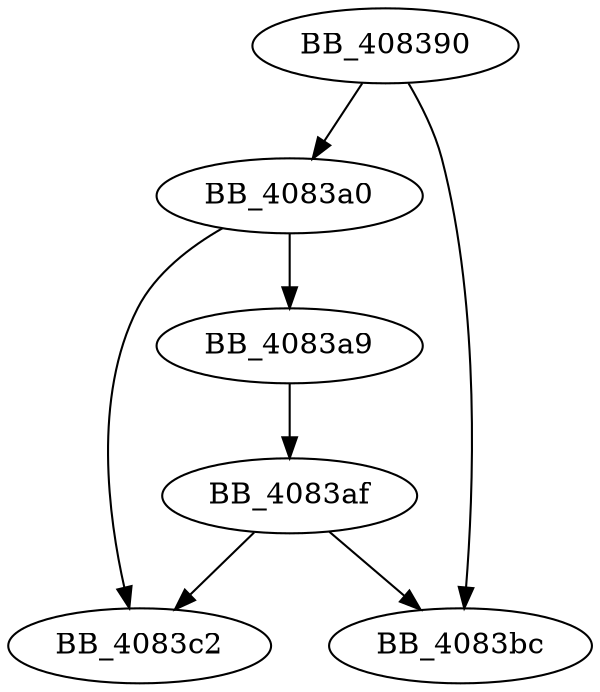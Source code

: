 DiGraph sub_408390{
BB_408390->BB_4083a0
BB_408390->BB_4083bc
BB_4083a0->BB_4083a9
BB_4083a0->BB_4083c2
BB_4083a9->BB_4083af
BB_4083af->BB_4083bc
BB_4083af->BB_4083c2
}
